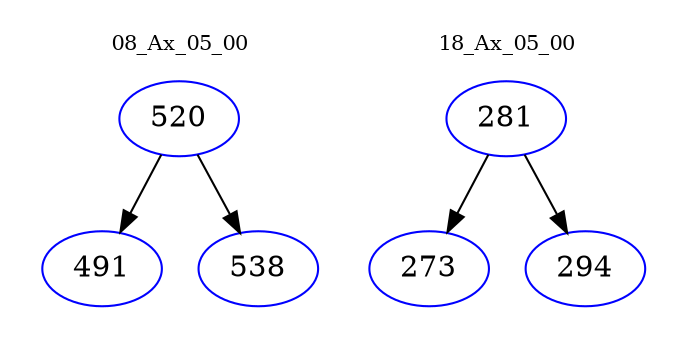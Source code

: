 digraph{
subgraph cluster_0 {
color = white
label = "08_Ax_05_00";
fontsize=10;
T0_520 [label="520", color="blue"]
T0_520 -> T0_491 [color="black"]
T0_491 [label="491", color="blue"]
T0_520 -> T0_538 [color="black"]
T0_538 [label="538", color="blue"]
}
subgraph cluster_1 {
color = white
label = "18_Ax_05_00";
fontsize=10;
T1_281 [label="281", color="blue"]
T1_281 -> T1_273 [color="black"]
T1_273 [label="273", color="blue"]
T1_281 -> T1_294 [color="black"]
T1_294 [label="294", color="blue"]
}
}
